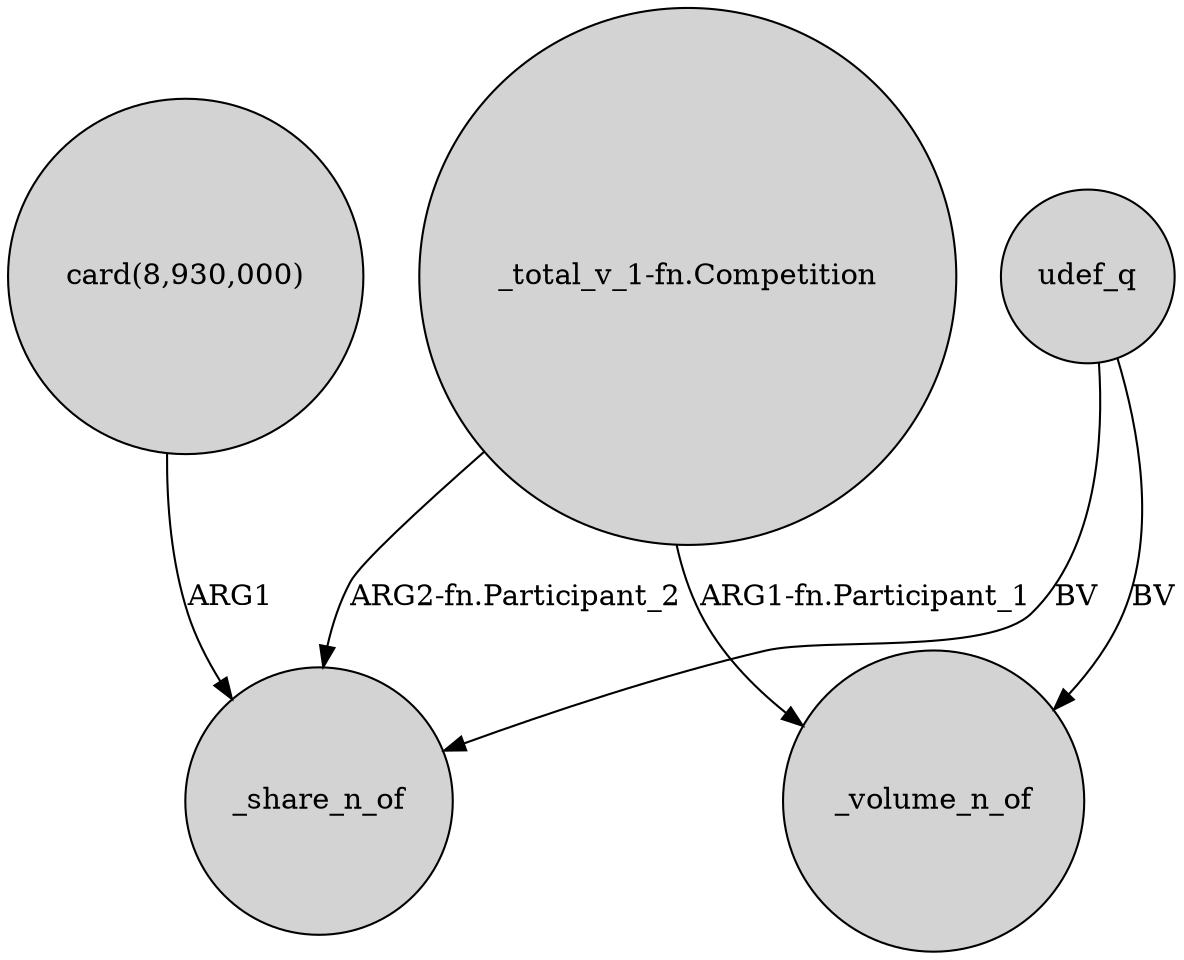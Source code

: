 digraph {
	node [shape=circle style=filled]
	"card(8,930,000)" -> _share_n_of [label=ARG1]
	udef_q -> _share_n_of [label=BV]
	udef_q -> _volume_n_of [label=BV]
	"_total_v_1-fn.Competition" -> _volume_n_of [label="ARG1-fn.Participant_1"]
	"_total_v_1-fn.Competition" -> _share_n_of [label="ARG2-fn.Participant_2"]
}
